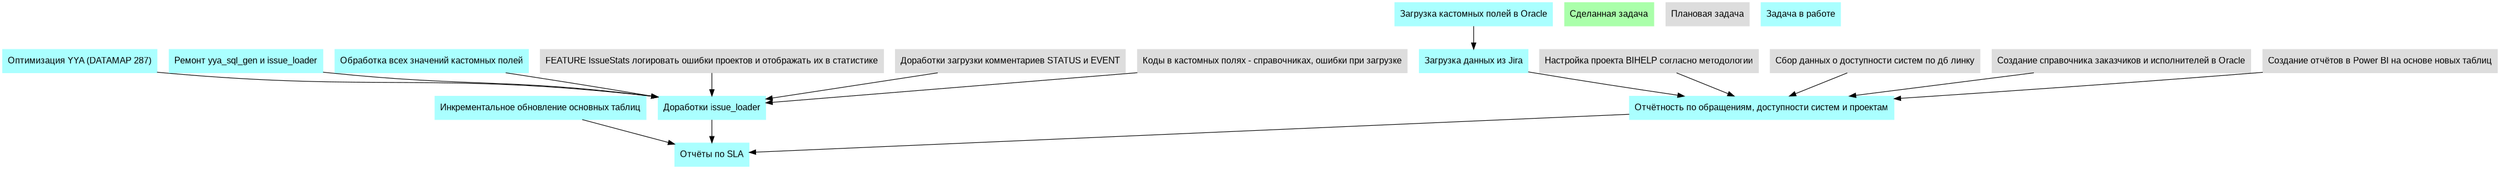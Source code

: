 
digraph tasks {
    size="30,9";
    node [color=lightgray, style=filled, fontname=Arial, colorscheme=pastel28];
    nnoname5 -> nnoname4;
    nnoname6 -> nnoname4;
    nnoname7 -> nnoname6;
    nnoname8 -> nnoname6;
    nnoname9 -> nnoname6;
    nnoname10 -> nnoname6;
    nnoname11 -> nnoname6;
    nnoname12 -> nnoname6;
    nnoname13 -> nnoname4;
    nnoname14 -> nnoname13;
    nnoname15 -> nnoname14;
    nnoname16 -> nnoname13;
    nnoname17 -> nnoname13;
    nnoname18 -> nnoname13;
    nnoname19 -> nnoname13;
    nnoname1 [label="Сделанная задача", shape="box" color="#AAFFAA"];
    nnoname2 [label="Плановая задача", shape="box" color="#DDDDDD"];
    nnoname4 [label="Отчёты по SLA", shape="box" color="#AAFFFF"];
    nnoname3 [label="Задача в работе", shape="box" color="#AAFFFF"];
    nnoname13 [label="Отчётность по обращениям, доступности систем и проектам", shape="box" color="#AAFFFF"];
    nnoname5 [label="Инкрементальное обновление основных таблиц", shape="box" color="#AAFFFF"];
    nnoname6 [label="Доработки issue_loader", shape="box" color="#AAFFFF"];
    nnoname18 [label="Создание справочника заказчиков и исполнителей в Oracle", shape="box" color="#DDDDDD"];
    nnoname19 [label="Создание отчётов в Power BI на основе новых таблиц", shape="box" color="#DDDDDD"];
    nnoname17 [label="Сбор данных о доступности систем по дб линку", shape="box" color="#DDDDDD"];
    nnoname8 [label="Ремонт yya_sql_gen и issue_loader", shape="box" color="#AAFFFF"];
    nnoname7 [label="Оптимизация YYA (DATAMAP 287)", shape="box" color="#AAFFFF"];
    nnoname9 [label="Обработка всех значений кастомных полей", shape="box" color="#AAFFFF"];
    nnoname16 [label="Настройка проекта BIHELP согласно методологии", shape="box" color="#DDDDDD"];
    nnoname12 [label="Коды в кастомных полях - справочниках, ошибки при загрузке", shape="box" color="#DDDDDD"];
    nnoname14 [label="Загрузка данных из Jira", shape="box" color="#AAFFFF"];
    nnoname11 [label="Доработки загрузки комментариев STATUS и EVENT", shape="box" color="#DDDDDD"];
    nnoname10 [label="FEATURE IssueStats логировать ошибки проектов и отображать их в статистике", shape="box" color="#DDDDDD"];
    nnoname15 [label="Загрузка кастомных полей в Oracle", shape="box" color="#AAFFFF"];
}
